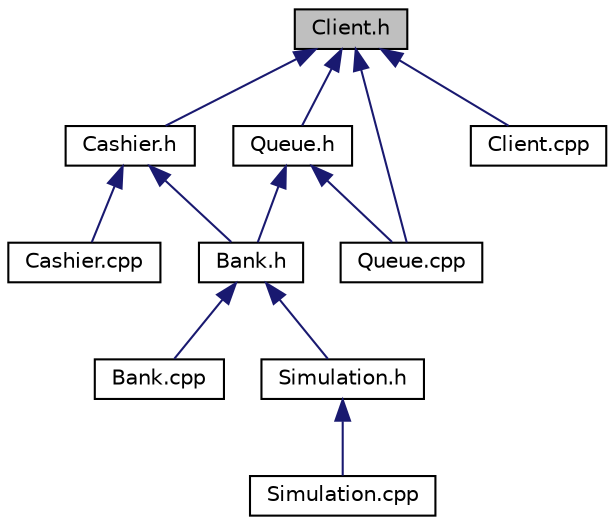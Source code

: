 digraph "Client.h"
{
 // LATEX_PDF_SIZE
  edge [fontname="Helvetica",fontsize="10",labelfontname="Helvetica",labelfontsize="10"];
  node [fontname="Helvetica",fontsize="10",shape=record];
  Node1 [label="Client.h",height=0.2,width=0.4,color="black", fillcolor="grey75", style="filled", fontcolor="black",tooltip="Classe Client."];
  Node1 -> Node2 [dir="back",color="midnightblue",fontsize="10",style="solid",fontname="Helvetica"];
  Node2 [label="Cashier.h",height=0.2,width=0.4,color="black", fillcolor="white", style="filled",URL="$_cashier_8h.html",tooltip="Classe Cashier."];
  Node2 -> Node3 [dir="back",color="midnightblue",fontsize="10",style="solid",fontname="Helvetica"];
  Node3 [label="Bank.h",height=0.2,width=0.4,color="black", fillcolor="white", style="filled",URL="$_bank_8h.html",tooltip="Classe Bank."];
  Node3 -> Node4 [dir="back",color="midnightblue",fontsize="10",style="solid",fontname="Helvetica"];
  Node4 [label="Bank.cpp",height=0.2,width=0.4,color="black", fillcolor="white", style="filled",URL="$_bank_8cpp.html",tooltip="Classe Bank."];
  Node3 -> Node5 [dir="back",color="midnightblue",fontsize="10",style="solid",fontname="Helvetica"];
  Node5 [label="Simulation.h",height=0.2,width=0.4,color="black", fillcolor="white", style="filled",URL="$_simulation_8h.html",tooltip="Classe Simulation."];
  Node5 -> Node6 [dir="back",color="midnightblue",fontsize="10",style="solid",fontname="Helvetica"];
  Node6 [label="Simulation.cpp",height=0.2,width=0.4,color="black", fillcolor="white", style="filled",URL="$_simulation_8cpp.html",tooltip="Classe Simulation."];
  Node2 -> Node7 [dir="back",color="midnightblue",fontsize="10",style="solid",fontname="Helvetica"];
  Node7 [label="Cashier.cpp",height=0.2,width=0.4,color="black", fillcolor="white", style="filled",URL="$_cashier_8cpp.html",tooltip="Classe Cashier."];
  Node1 -> Node8 [dir="back",color="midnightblue",fontsize="10",style="solid",fontname="Helvetica"];
  Node8 [label="Queue.h",height=0.2,width=0.4,color="black", fillcolor="white", style="filled",URL="$_queue_8h.html",tooltip="Classe Queue."];
  Node8 -> Node3 [dir="back",color="midnightblue",fontsize="10",style="solid",fontname="Helvetica"];
  Node8 -> Node9 [dir="back",color="midnightblue",fontsize="10",style="solid",fontname="Helvetica"];
  Node9 [label="Queue.cpp",height=0.2,width=0.4,color="black", fillcolor="white", style="filled",URL="$_queue_8cpp.html",tooltip="Classe Queue."];
  Node1 -> Node10 [dir="back",color="midnightblue",fontsize="10",style="solid",fontname="Helvetica"];
  Node10 [label="Client.cpp",height=0.2,width=0.4,color="black", fillcolor="white", style="filled",URL="$_client_8cpp.html",tooltip="Classe Client."];
  Node1 -> Node9 [dir="back",color="midnightblue",fontsize="10",style="solid",fontname="Helvetica"];
}
